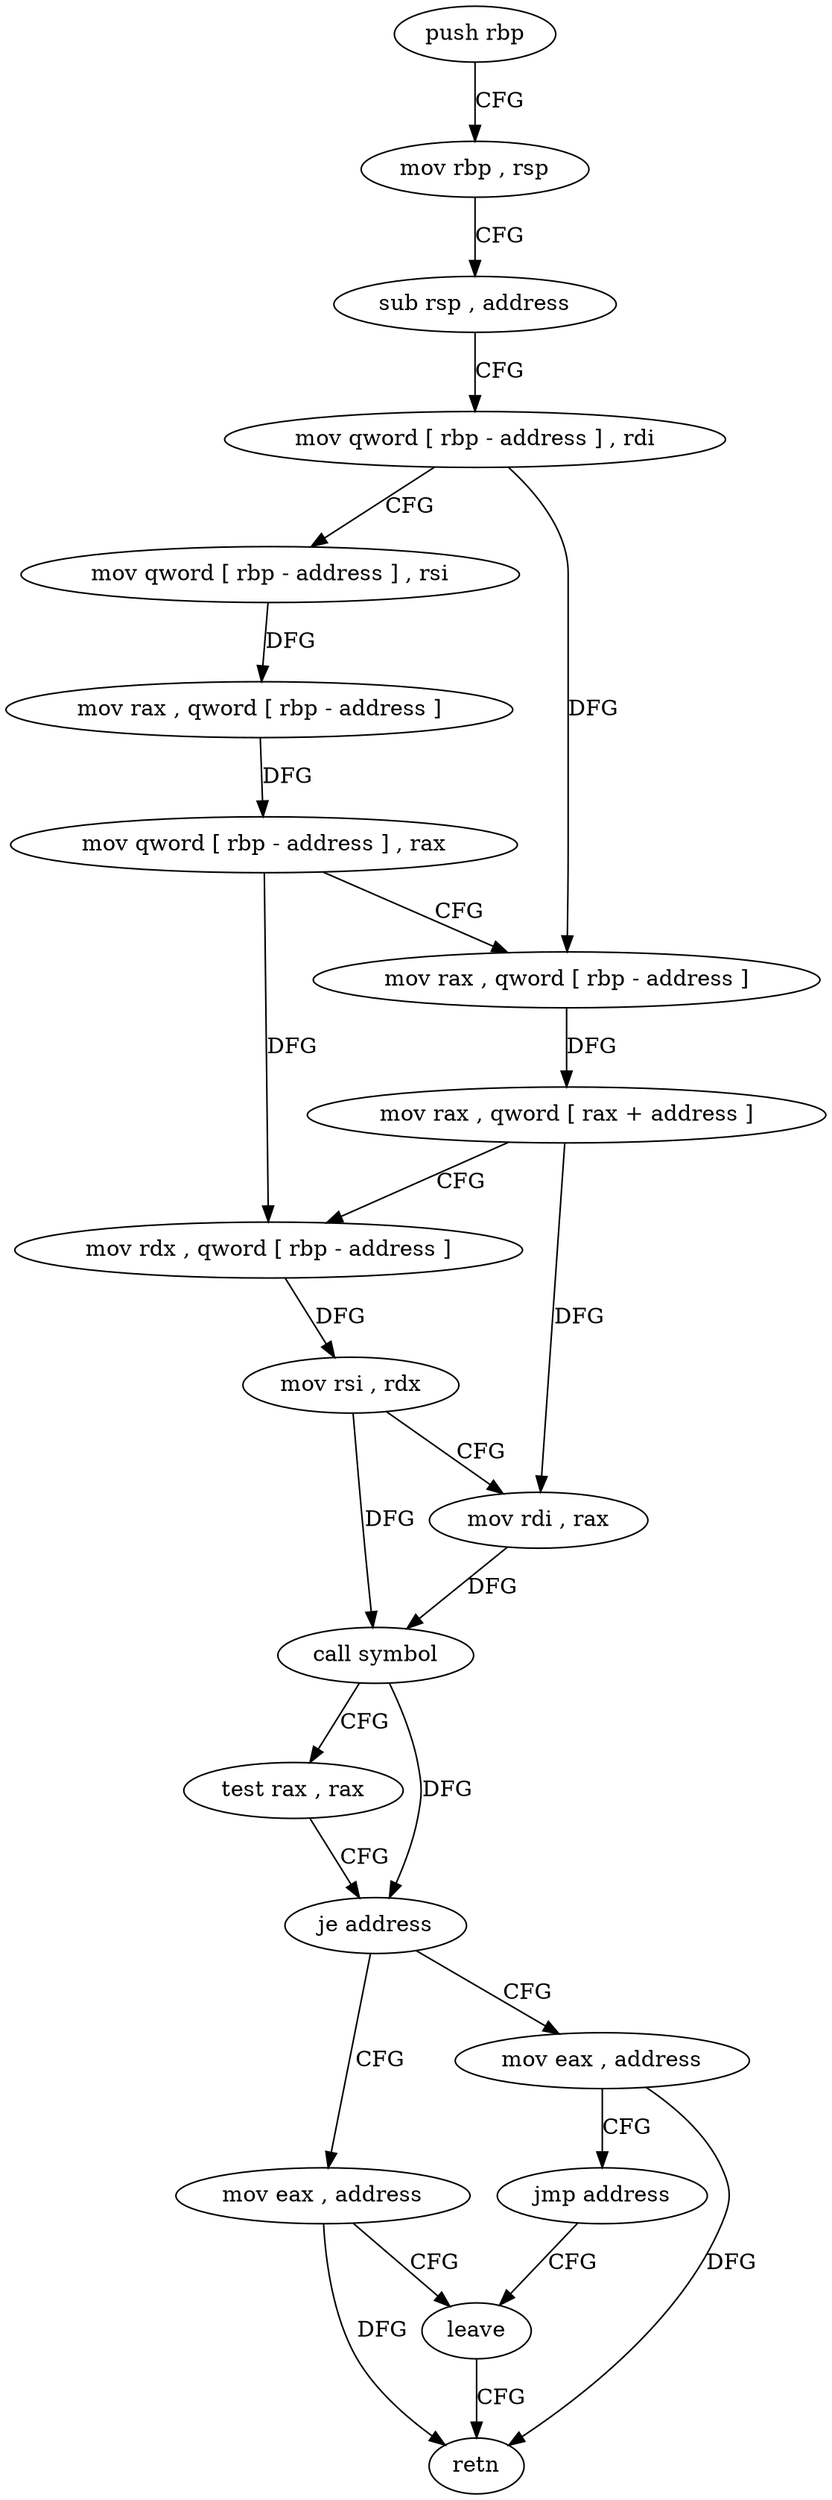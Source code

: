 digraph "func" {
"4207855" [label = "push rbp" ]
"4207856" [label = "mov rbp , rsp" ]
"4207859" [label = "sub rsp , address" ]
"4207863" [label = "mov qword [ rbp - address ] , rdi" ]
"4207867" [label = "mov qword [ rbp - address ] , rsi" ]
"4207871" [label = "mov rax , qword [ rbp - address ]" ]
"4207875" [label = "mov qword [ rbp - address ] , rax" ]
"4207879" [label = "mov rax , qword [ rbp - address ]" ]
"4207883" [label = "mov rax , qword [ rax + address ]" ]
"4207887" [label = "mov rdx , qword [ rbp - address ]" ]
"4207891" [label = "mov rsi , rdx" ]
"4207894" [label = "mov rdi , rax" ]
"4207897" [label = "call symbol" ]
"4207902" [label = "test rax , rax" ]
"4207905" [label = "je address" ]
"4207914" [label = "mov eax , address" ]
"4207907" [label = "mov eax , address" ]
"4207919" [label = "leave" ]
"4207912" [label = "jmp address" ]
"4207920" [label = "retn" ]
"4207855" -> "4207856" [ label = "CFG" ]
"4207856" -> "4207859" [ label = "CFG" ]
"4207859" -> "4207863" [ label = "CFG" ]
"4207863" -> "4207867" [ label = "CFG" ]
"4207863" -> "4207879" [ label = "DFG" ]
"4207867" -> "4207871" [ label = "DFG" ]
"4207871" -> "4207875" [ label = "DFG" ]
"4207875" -> "4207879" [ label = "CFG" ]
"4207875" -> "4207887" [ label = "DFG" ]
"4207879" -> "4207883" [ label = "DFG" ]
"4207883" -> "4207887" [ label = "CFG" ]
"4207883" -> "4207894" [ label = "DFG" ]
"4207887" -> "4207891" [ label = "DFG" ]
"4207891" -> "4207894" [ label = "CFG" ]
"4207891" -> "4207897" [ label = "DFG" ]
"4207894" -> "4207897" [ label = "DFG" ]
"4207897" -> "4207902" [ label = "CFG" ]
"4207897" -> "4207905" [ label = "DFG" ]
"4207902" -> "4207905" [ label = "CFG" ]
"4207905" -> "4207914" [ label = "CFG" ]
"4207905" -> "4207907" [ label = "CFG" ]
"4207914" -> "4207919" [ label = "CFG" ]
"4207914" -> "4207920" [ label = "DFG" ]
"4207907" -> "4207912" [ label = "CFG" ]
"4207907" -> "4207920" [ label = "DFG" ]
"4207919" -> "4207920" [ label = "CFG" ]
"4207912" -> "4207919" [ label = "CFG" ]
}
